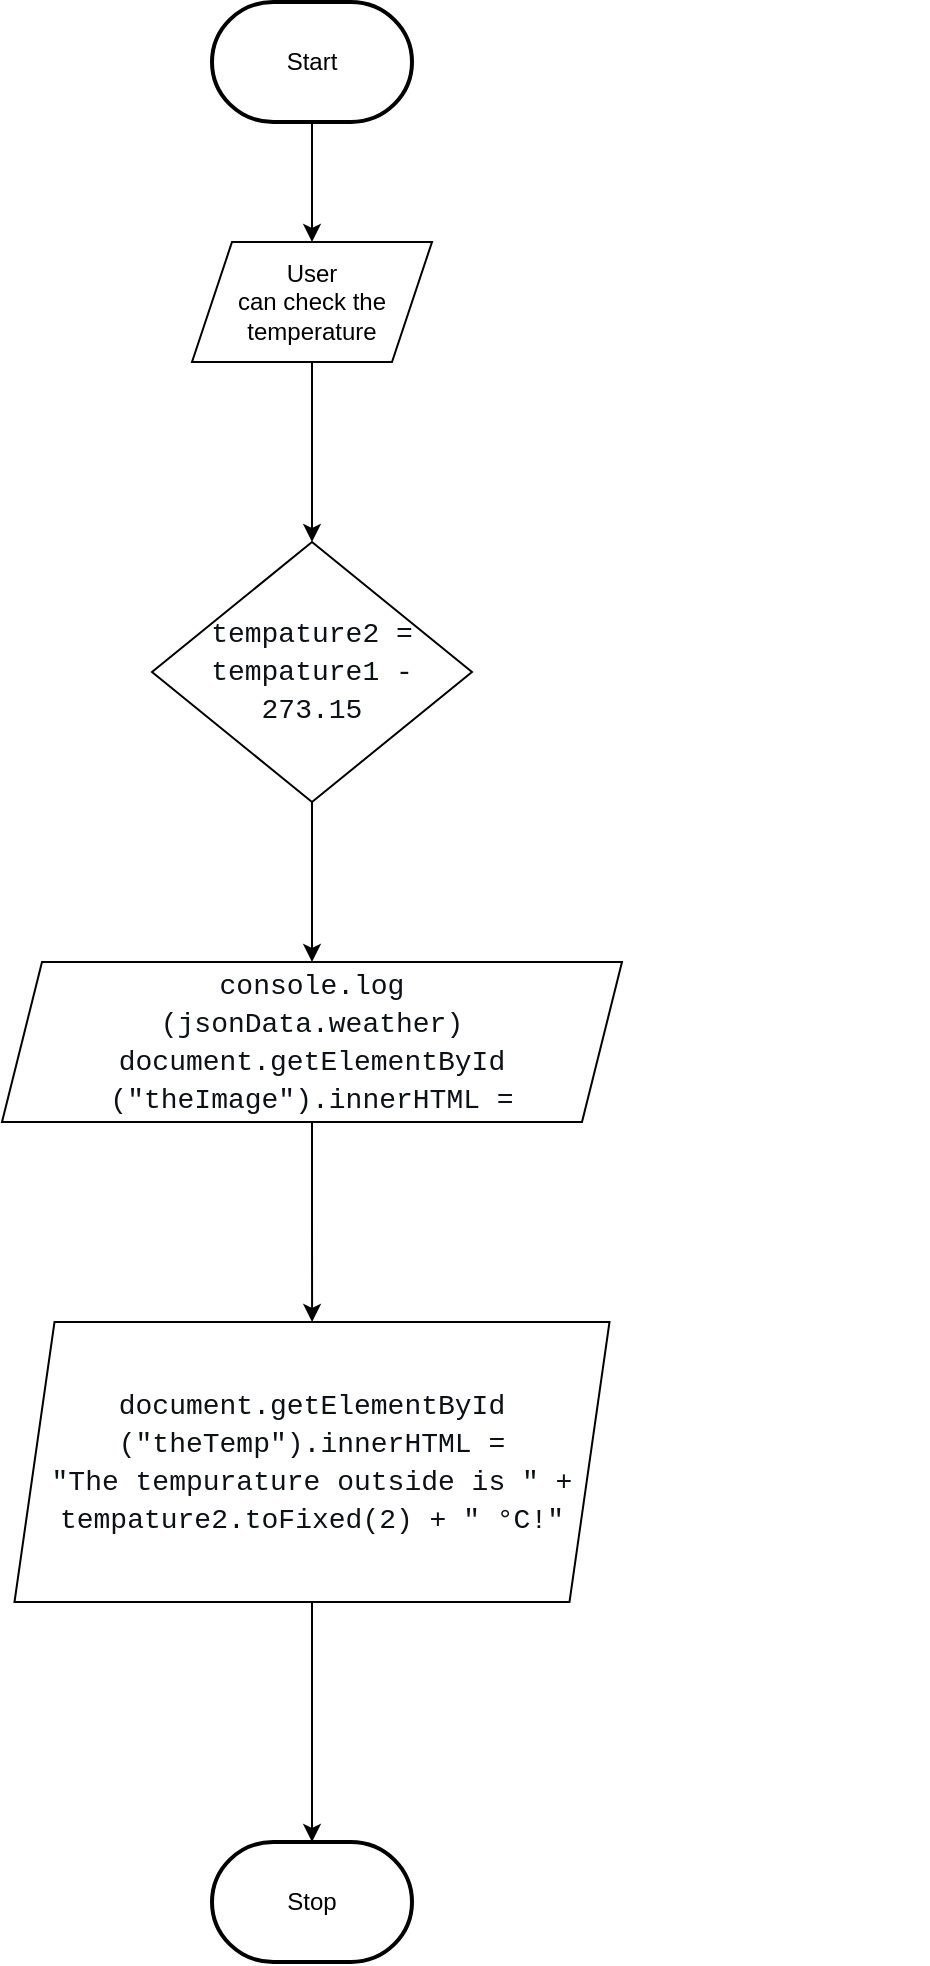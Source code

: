 <mxfile>
    <diagram id="HIP3nbAZw_EuaXWnEj3U" name="Page-1">
        <mxGraphModel dx="835" dy="570" grid="1" gridSize="10" guides="1" tooltips="1" connect="1" arrows="1" fold="1" page="1" pageScale="1" pageWidth="850" pageHeight="1100" math="0" shadow="0">
            <root>
                <mxCell id="0"/>
                <mxCell id="1" parent="0"/>
                <mxCell id="4" style="edgeStyle=none;html=1;" parent="1" source="5" target="8" edge="1">
                    <mxGeometry relative="1" as="geometry"/>
                </mxCell>
                <mxCell id="5" value="Start" style="strokeWidth=2;html=1;shape=mxgraph.flowchart.terminator;whiteSpace=wrap;" parent="1" vertex="1">
                    <mxGeometry x="160" y="20" width="100" height="60" as="geometry"/>
                </mxCell>
                <mxCell id="6" value="Stop" style="strokeWidth=2;html=1;shape=mxgraph.flowchart.terminator;whiteSpace=wrap;" parent="1" vertex="1">
                    <mxGeometry x="160" y="940" width="100" height="60" as="geometry"/>
                </mxCell>
                <mxCell id="7" style="edgeStyle=orthogonalEdgeStyle;rounded=0;html=1;entryX=0.5;entryY=0;entryDx=0;entryDy=0;" parent="1" source="8" target="12" edge="1">
                    <mxGeometry relative="1" as="geometry"/>
                </mxCell>
                <mxCell id="8" value="User &lt;br&gt;can check the temperature" style="shape=parallelogram;perimeter=parallelogramPerimeter;whiteSpace=wrap;html=1;fixedSize=1;" parent="1" vertex="1">
                    <mxGeometry x="150" y="140" width="120" height="60" as="geometry"/>
                </mxCell>
                <mxCell id="19" style="edgeStyle=none;html=1;entryX=0.5;entryY=0;entryDx=0;entryDy=0;fontColor=#E6EDF3;" parent="1" source="12" target="14" edge="1">
                    <mxGeometry relative="1" as="geometry"/>
                </mxCell>
                <mxCell id="12" value="&lt;div style=&quot;font-family: Consolas, &amp;quot;Courier New&amp;quot;, monospace; font-size: 14px; line-height: 19px;&quot;&gt;&lt;font color=&quot;#0d1117&quot;&gt;tempature2 = tempature1 - 273.15&lt;/font&gt;&lt;/div&gt;" style="rhombus;whiteSpace=wrap;html=1;" parent="1" vertex="1">
                    <mxGeometry x="130" y="290" width="160" height="130" as="geometry"/>
                </mxCell>
                <mxCell id="20" style="edgeStyle=orthogonalEdgeStyle;html=1;fontColor=#E6EDF3;rounded=0;" parent="1" source="14" target="17" edge="1">
                    <mxGeometry relative="1" as="geometry"/>
                </mxCell>
                <mxCell id="14" value="&lt;div style=&quot;font-family: Consolas, &amp;quot;Courier New&amp;quot;, monospace; font-size: 14px; line-height: 19px;&quot;&gt;&lt;div style=&quot;&quot;&gt;&lt;font color=&quot;#0d1117&quot;&gt;console.log&lt;/font&gt;&lt;/div&gt;&lt;div style=&quot;&quot;&gt;&lt;font color=&quot;#0d1117&quot;&gt;(jsonData.weather)&lt;/font&gt;&lt;/div&gt;&lt;div style=&quot;&quot;&gt;    &lt;font color=&quot;#0d1117&quot;&gt;document.getElementById&lt;/font&gt;&lt;/div&gt;&lt;div style=&quot;&quot;&gt;&lt;font color=&quot;#0d1117&quot;&gt;(&quot;theImage&quot;).innerHTML =&lt;/font&gt;&lt;/div&gt;&lt;/div&gt;" style="shape=parallelogram;perimeter=parallelogramPerimeter;whiteSpace=wrap;html=1;fixedSize=1;" parent="1" vertex="1">
                    <mxGeometry x="55" y="500" width="310" height="80" as="geometry"/>
                </mxCell>
                <mxCell id="15" style="edgeStyle=orthogonalEdgeStyle;html=1;entryX=1;entryY=0.5;entryDx=0;entryDy=0;entryPerimeter=0;strokeColor=none;rounded=0;" parent="1" source="17" target="6" edge="1">
                    <mxGeometry relative="1" as="geometry">
                        <Array as="points">
                            <mxPoint x="510" y="650"/>
                        </Array>
                    </mxGeometry>
                </mxCell>
                <mxCell id="21" style="edgeStyle=none;html=1;entryX=0.5;entryY=0;entryDx=0;entryDy=0;entryPerimeter=0;fontColor=#E6EDF3;" parent="1" source="17" target="6" edge="1">
                    <mxGeometry relative="1" as="geometry"/>
                </mxCell>
                <mxCell id="17" value="&lt;div style=&quot;font-family: Consolas, &amp;quot;Courier New&amp;quot;, monospace; font-size: 14px; line-height: 19px;&quot;&gt;&lt;div style=&quot;&quot;&gt; &lt;font color=&quot;#0d1117&quot;&gt;document.getElementById&lt;/font&gt;&lt;/div&gt;&lt;div style=&quot;&quot;&gt;&lt;font color=&quot;#0d1117&quot;&gt;(&quot;theTemp&quot;).innerHTML =&lt;/font&gt;&lt;/div&gt;&lt;div style=&quot;&quot;&gt;      &lt;font color=&quot;#0d1117&quot;&gt;&quot;The tempurature outside is &quot; + tempature2.toFixed(2) + &quot; °C!&quot;&lt;/font&gt;&lt;/div&gt;&lt;/div&gt;" style="shape=parallelogram;perimeter=parallelogramPerimeter;whiteSpace=wrap;html=1;fixedSize=1;" parent="1" vertex="1">
                    <mxGeometry x="61.25" y="680" width="297.5" height="140" as="geometry"/>
                </mxCell>
            </root>
        </mxGraphModel>
    </diagram>
</mxfile>